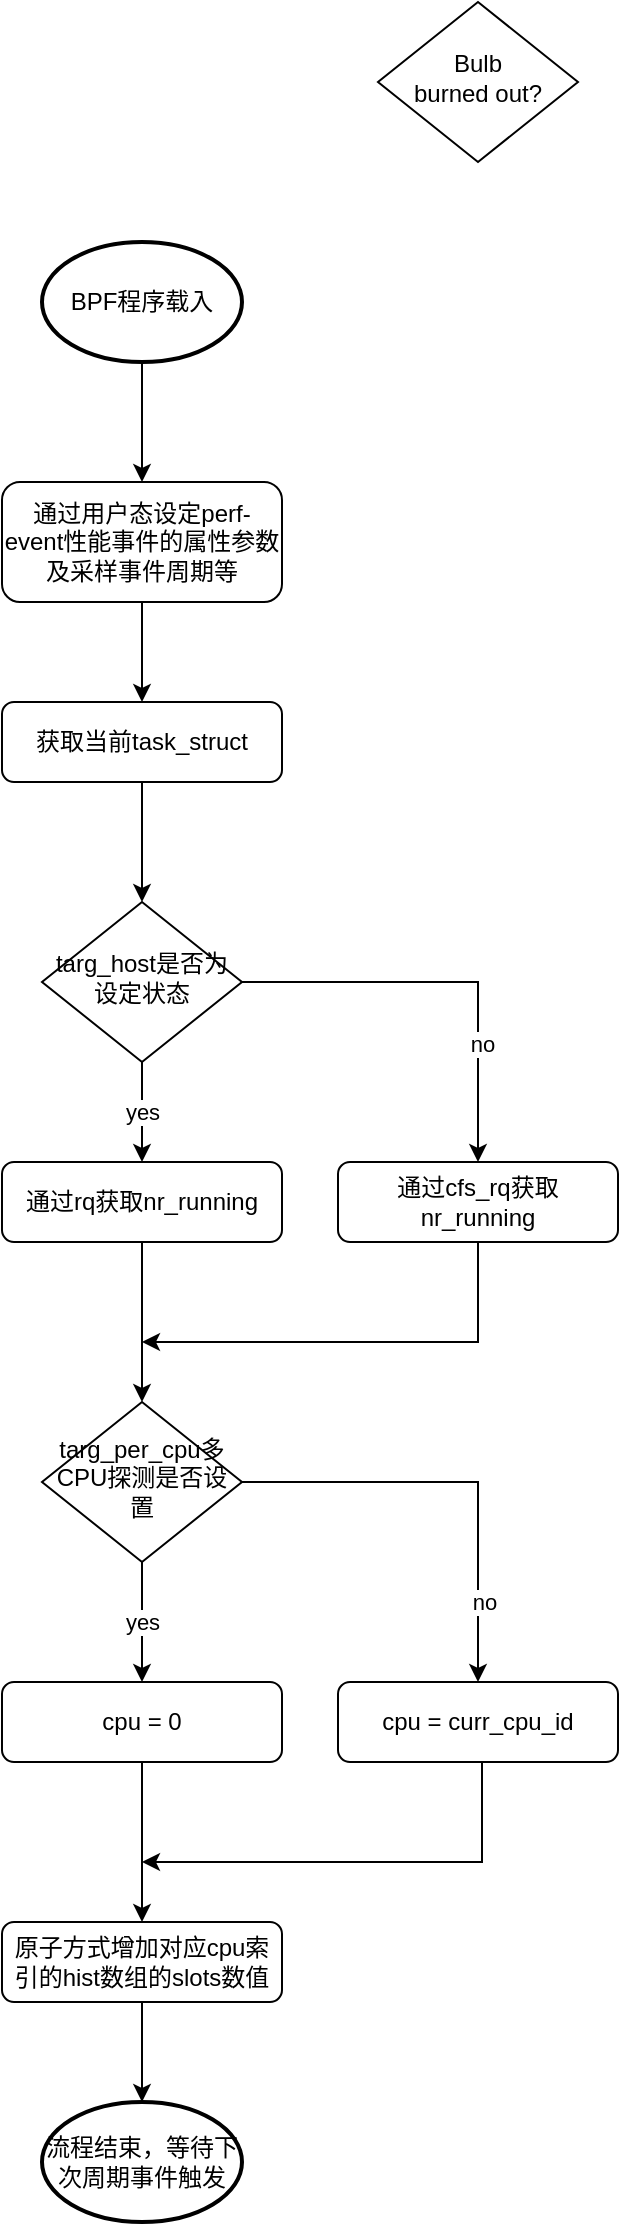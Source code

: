<mxfile version="21.2.3" type="device">
  <diagram id="C5RBs43oDa-KdzZeNtuy" name="Page-1">
    <mxGraphModel dx="371" dy="1772" grid="1" gridSize="10" guides="1" tooltips="1" connect="1" arrows="1" fold="1" page="1" pageScale="1" pageWidth="827" pageHeight="1169" math="0" shadow="0">
      <root>
        <mxCell id="WIyWlLk6GJQsqaUBKTNV-0" />
        <mxCell id="WIyWlLk6GJQsqaUBKTNV-1" parent="WIyWlLk6GJQsqaUBKTNV-0" />
        <mxCell id="WIyWlLk6GJQsqaUBKTNV-10" value="Bulb&lt;br&gt;burned out?" style="rhombus;whiteSpace=wrap;html=1;shadow=0;fontFamily=Helvetica;fontSize=12;align=center;strokeWidth=1;spacing=6;spacingTop=-4;" parent="WIyWlLk6GJQsqaUBKTNV-1" vertex="1">
          <mxGeometry x="348" y="-170" width="100" height="80" as="geometry" />
        </mxCell>
        <mxCell id="GC-SaLZ1t_cLAoonpcbj-4" style="edgeStyle=orthogonalEdgeStyle;rounded=0;orthogonalLoop=1;jettySize=auto;html=1;entryX=0.5;entryY=0;entryDx=0;entryDy=0;" edge="1" parent="WIyWlLk6GJQsqaUBKTNV-1" source="GC-SaLZ1t_cLAoonpcbj-0" target="GC-SaLZ1t_cLAoonpcbj-3">
          <mxGeometry relative="1" as="geometry" />
        </mxCell>
        <mxCell id="GC-SaLZ1t_cLAoonpcbj-0" value="BPF程序载入" style="strokeWidth=2;html=1;shape=mxgraph.flowchart.start_1;whiteSpace=wrap;" vertex="1" parent="WIyWlLk6GJQsqaUBKTNV-1">
          <mxGeometry x="180" y="-50" width="100" height="60" as="geometry" />
        </mxCell>
        <mxCell id="GC-SaLZ1t_cLAoonpcbj-29" style="edgeStyle=orthogonalEdgeStyle;rounded=0;orthogonalLoop=1;jettySize=auto;html=1;entryX=0.5;entryY=0;entryDx=0;entryDy=0;" edge="1" parent="WIyWlLk6GJQsqaUBKTNV-1" source="GC-SaLZ1t_cLAoonpcbj-3" target="GC-SaLZ1t_cLAoonpcbj-5">
          <mxGeometry relative="1" as="geometry" />
        </mxCell>
        <mxCell id="GC-SaLZ1t_cLAoonpcbj-3" value="通过用户态设定perf-event性能事件的属性参数及采样事件周期等" style="rounded=1;whiteSpace=wrap;html=1;fontSize=12;glass=0;strokeWidth=1;shadow=0;" vertex="1" parent="WIyWlLk6GJQsqaUBKTNV-1">
          <mxGeometry x="160" y="70" width="140" height="60" as="geometry" />
        </mxCell>
        <mxCell id="GC-SaLZ1t_cLAoonpcbj-31" style="edgeStyle=orthogonalEdgeStyle;rounded=0;orthogonalLoop=1;jettySize=auto;html=1;entryX=0.5;entryY=0;entryDx=0;entryDy=0;" edge="1" parent="WIyWlLk6GJQsqaUBKTNV-1" source="GC-SaLZ1t_cLAoonpcbj-5" target="GC-SaLZ1t_cLAoonpcbj-7">
          <mxGeometry relative="1" as="geometry" />
        </mxCell>
        <mxCell id="GC-SaLZ1t_cLAoonpcbj-5" value="获取当前task_struct" style="rounded=1;whiteSpace=wrap;html=1;fontSize=12;glass=0;strokeWidth=1;shadow=0;" vertex="1" parent="WIyWlLk6GJQsqaUBKTNV-1">
          <mxGeometry x="160" y="180" width="140" height="40" as="geometry" />
        </mxCell>
        <mxCell id="GC-SaLZ1t_cLAoonpcbj-10" value="yes" style="edgeStyle=orthogonalEdgeStyle;rounded=0;orthogonalLoop=1;jettySize=auto;html=1;entryX=0.5;entryY=0;entryDx=0;entryDy=0;" edge="1" parent="WIyWlLk6GJQsqaUBKTNV-1" source="GC-SaLZ1t_cLAoonpcbj-7" target="GC-SaLZ1t_cLAoonpcbj-8">
          <mxGeometry relative="1" as="geometry" />
        </mxCell>
        <mxCell id="GC-SaLZ1t_cLAoonpcbj-12" style="edgeStyle=orthogonalEdgeStyle;rounded=0;orthogonalLoop=1;jettySize=auto;html=1;" edge="1" parent="WIyWlLk6GJQsqaUBKTNV-1" source="GC-SaLZ1t_cLAoonpcbj-7" target="GC-SaLZ1t_cLAoonpcbj-11">
          <mxGeometry relative="1" as="geometry" />
        </mxCell>
        <mxCell id="GC-SaLZ1t_cLAoonpcbj-13" value="no" style="edgeLabel;html=1;align=center;verticalAlign=middle;resizable=0;points=[];" vertex="1" connectable="0" parent="GC-SaLZ1t_cLAoonpcbj-12">
          <mxGeometry x="0.43" y="2" relative="1" as="geometry">
            <mxPoint as="offset" />
          </mxGeometry>
        </mxCell>
        <mxCell id="GC-SaLZ1t_cLAoonpcbj-7" value="targ_host是否为设定状态" style="rhombus;whiteSpace=wrap;html=1;shadow=0;fontFamily=Helvetica;fontSize=12;align=center;strokeWidth=1;spacing=6;spacingTop=-4;" vertex="1" parent="WIyWlLk6GJQsqaUBKTNV-1">
          <mxGeometry x="180" y="280" width="100" height="80" as="geometry" />
        </mxCell>
        <mxCell id="GC-SaLZ1t_cLAoonpcbj-15" style="edgeStyle=orthogonalEdgeStyle;rounded=0;orthogonalLoop=1;jettySize=auto;html=1;entryX=0.5;entryY=0;entryDx=0;entryDy=0;" edge="1" parent="WIyWlLk6GJQsqaUBKTNV-1" source="GC-SaLZ1t_cLAoonpcbj-8" target="GC-SaLZ1t_cLAoonpcbj-14">
          <mxGeometry relative="1" as="geometry" />
        </mxCell>
        <mxCell id="GC-SaLZ1t_cLAoonpcbj-8" value="通过rq获取nr_running" style="rounded=1;whiteSpace=wrap;html=1;fontSize=12;glass=0;strokeWidth=1;shadow=0;" vertex="1" parent="WIyWlLk6GJQsqaUBKTNV-1">
          <mxGeometry x="160" y="410" width="140" height="40" as="geometry" />
        </mxCell>
        <mxCell id="GC-SaLZ1t_cLAoonpcbj-18" style="rounded=0;orthogonalLoop=1;jettySize=auto;html=1;" edge="1" parent="WIyWlLk6GJQsqaUBKTNV-1" source="GC-SaLZ1t_cLAoonpcbj-11">
          <mxGeometry relative="1" as="geometry">
            <mxPoint x="230" y="500" as="targetPoint" />
            <Array as="points">
              <mxPoint x="398" y="500" />
            </Array>
          </mxGeometry>
        </mxCell>
        <mxCell id="GC-SaLZ1t_cLAoonpcbj-11" value="通过cfs_rq获取nr_running" style="rounded=1;whiteSpace=wrap;html=1;fontSize=12;glass=0;strokeWidth=1;shadow=0;" vertex="1" parent="WIyWlLk6GJQsqaUBKTNV-1">
          <mxGeometry x="328" y="410" width="140" height="40" as="geometry" />
        </mxCell>
        <mxCell id="GC-SaLZ1t_cLAoonpcbj-23" value="yes" style="edgeStyle=orthogonalEdgeStyle;rounded=0;orthogonalLoop=1;jettySize=auto;html=1;entryX=0.5;entryY=0;entryDx=0;entryDy=0;" edge="1" parent="WIyWlLk6GJQsqaUBKTNV-1" source="GC-SaLZ1t_cLAoonpcbj-14" target="GC-SaLZ1t_cLAoonpcbj-20">
          <mxGeometry relative="1" as="geometry" />
        </mxCell>
        <mxCell id="GC-SaLZ1t_cLAoonpcbj-24" style="edgeStyle=orthogonalEdgeStyle;rounded=0;orthogonalLoop=1;jettySize=auto;html=1;" edge="1" parent="WIyWlLk6GJQsqaUBKTNV-1" source="GC-SaLZ1t_cLAoonpcbj-14" target="GC-SaLZ1t_cLAoonpcbj-21">
          <mxGeometry relative="1" as="geometry" />
        </mxCell>
        <mxCell id="GC-SaLZ1t_cLAoonpcbj-25" value="no" style="edgeLabel;html=1;align=center;verticalAlign=middle;resizable=0;points=[];" vertex="1" connectable="0" parent="GC-SaLZ1t_cLAoonpcbj-24">
          <mxGeometry x="0.632" y="3" relative="1" as="geometry">
            <mxPoint as="offset" />
          </mxGeometry>
        </mxCell>
        <mxCell id="GC-SaLZ1t_cLAoonpcbj-14" value="targ_per_cpu多CPU探测是否设置" style="rhombus;whiteSpace=wrap;html=1;shadow=0;fontFamily=Helvetica;fontSize=12;align=center;strokeWidth=1;spacing=6;spacingTop=-4;" vertex="1" parent="WIyWlLk6GJQsqaUBKTNV-1">
          <mxGeometry x="180" y="530" width="100" height="80" as="geometry" />
        </mxCell>
        <mxCell id="GC-SaLZ1t_cLAoonpcbj-27" style="edgeStyle=orthogonalEdgeStyle;rounded=0;orthogonalLoop=1;jettySize=auto;html=1;entryX=0.5;entryY=0;entryDx=0;entryDy=0;" edge="1" parent="WIyWlLk6GJQsqaUBKTNV-1" source="GC-SaLZ1t_cLAoonpcbj-20" target="GC-SaLZ1t_cLAoonpcbj-26">
          <mxGeometry relative="1" as="geometry" />
        </mxCell>
        <mxCell id="GC-SaLZ1t_cLAoonpcbj-20" value="cpu = 0" style="rounded=1;whiteSpace=wrap;html=1;fontSize=12;glass=0;strokeWidth=1;shadow=0;" vertex="1" parent="WIyWlLk6GJQsqaUBKTNV-1">
          <mxGeometry x="160" y="670" width="140" height="40" as="geometry" />
        </mxCell>
        <mxCell id="GC-SaLZ1t_cLAoonpcbj-28" style="rounded=0;orthogonalLoop=1;jettySize=auto;html=1;" edge="1" parent="WIyWlLk6GJQsqaUBKTNV-1">
          <mxGeometry relative="1" as="geometry">
            <mxPoint x="230" y="760" as="targetPoint" />
            <mxPoint x="400" y="710" as="sourcePoint" />
            <Array as="points">
              <mxPoint x="400" y="760" />
            </Array>
          </mxGeometry>
        </mxCell>
        <mxCell id="GC-SaLZ1t_cLAoonpcbj-21" value="cpu = curr_cpu_id" style="rounded=1;whiteSpace=wrap;html=1;fontSize=12;glass=0;strokeWidth=1;shadow=0;" vertex="1" parent="WIyWlLk6GJQsqaUBKTNV-1">
          <mxGeometry x="328" y="670" width="140" height="40" as="geometry" />
        </mxCell>
        <mxCell id="GC-SaLZ1t_cLAoonpcbj-34" style="edgeStyle=orthogonalEdgeStyle;rounded=0;orthogonalLoop=1;jettySize=auto;html=1;entryX=0.5;entryY=0;entryDx=0;entryDy=0;entryPerimeter=0;" edge="1" parent="WIyWlLk6GJQsqaUBKTNV-1" source="GC-SaLZ1t_cLAoonpcbj-26" target="GC-SaLZ1t_cLAoonpcbj-33">
          <mxGeometry relative="1" as="geometry" />
        </mxCell>
        <mxCell id="GC-SaLZ1t_cLAoonpcbj-26" value="原子方式增加对应cpu索引的hist数组的slots数值" style="rounded=1;whiteSpace=wrap;html=1;fontSize=12;glass=0;strokeWidth=1;shadow=0;" vertex="1" parent="WIyWlLk6GJQsqaUBKTNV-1">
          <mxGeometry x="160" y="790" width="140" height="40" as="geometry" />
        </mxCell>
        <mxCell id="GC-SaLZ1t_cLAoonpcbj-33" value="流程结束，等待下次周期事件触发" style="strokeWidth=2;html=1;shape=mxgraph.flowchart.start_1;whiteSpace=wrap;" vertex="1" parent="WIyWlLk6GJQsqaUBKTNV-1">
          <mxGeometry x="180" y="880" width="100" height="60" as="geometry" />
        </mxCell>
      </root>
    </mxGraphModel>
  </diagram>
</mxfile>
